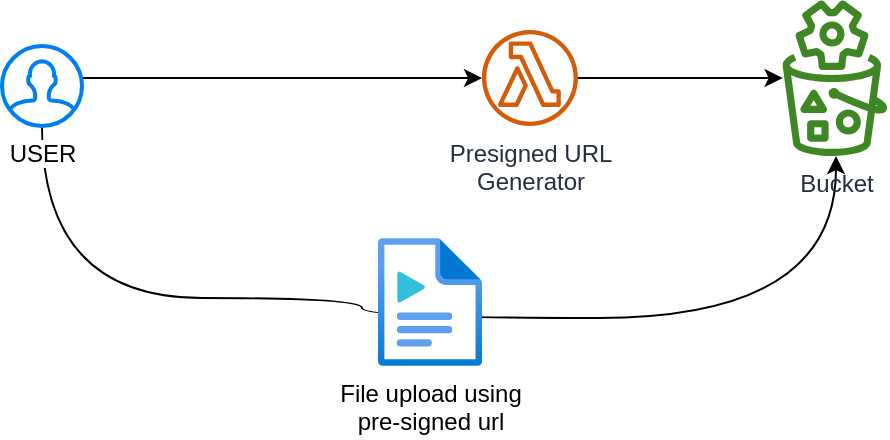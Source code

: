 <mxfile version="19.0.3" type="device"><diagram id="Ht1M8jgEwFfnCIfOTk4-" name="Page-1"><mxGraphModel dx="946" dy="672" grid="1" gridSize="10" guides="1" tooltips="1" connect="1" arrows="1" fold="1" page="1" pageScale="1" pageWidth="1169" pageHeight="827" math="0" shadow="0"><root><mxCell id="0"/><mxCell id="1" parent="0"/><mxCell id="z4A7nJK2ORH3mLpAPq2c-7" style="edgeStyle=orthogonalEdgeStyle;rounded=0;orthogonalLoop=1;jettySize=auto;html=1;elbow=vertical;curved=1;" edge="1" parent="1" source="z4A7nJK2ORH3mLpAPq2c-2" target="z4A7nJK2ORH3mLpAPq2c-3"><mxGeometry relative="1" as="geometry"><Array as="points"><mxPoint x="310" y="170"/><mxPoint x="310" y="170"/></Array></mxGeometry></mxCell><mxCell id="z4A7nJK2ORH3mLpAPq2c-8" style="edgeStyle=orthogonalEdgeStyle;rounded=0;orthogonalLoop=1;jettySize=auto;html=1;curved=1;" edge="1" parent="1" source="z4A7nJK2ORH3mLpAPq2c-2" target="z4A7nJK2ORH3mLpAPq2c-4"><mxGeometry relative="1" as="geometry"><mxPoint x="540" y="180" as="targetPoint"/><Array as="points"><mxPoint x="190" y="280"/><mxPoint x="350" y="280"/><mxPoint x="350" y="290"/><mxPoint x="587" y="290"/></Array></mxGeometry></mxCell><mxCell id="z4A7nJK2ORH3mLpAPq2c-2" value="USER" style="html=1;verticalLabelPosition=bottom;align=center;labelBackgroundColor=#ffffff;verticalAlign=top;strokeWidth=2;strokeColor=#0080F0;shadow=0;dashed=0;shape=mxgraph.ios7.icons.user;" vertex="1" parent="1"><mxGeometry x="170" y="154" width="40" height="40" as="geometry"/></mxCell><mxCell id="z4A7nJK2ORH3mLpAPq2c-6" style="edgeStyle=orthogonalEdgeStyle;curved=1;rounded=0;orthogonalLoop=1;jettySize=auto;html=1;" edge="1" parent="1" source="z4A7nJK2ORH3mLpAPq2c-3" target="z4A7nJK2ORH3mLpAPq2c-4"><mxGeometry relative="1" as="geometry"/></mxCell><mxCell id="z4A7nJK2ORH3mLpAPq2c-3" value="Presigned URL&lt;br&gt;Generator" style="sketch=0;outlineConnect=0;fontColor=#232F3E;gradientColor=none;fillColor=#D45B07;strokeColor=none;dashed=0;verticalLabelPosition=bottom;verticalAlign=top;align=center;html=1;fontSize=12;fontStyle=0;aspect=fixed;pointerEvents=1;shape=mxgraph.aws4.lambda_function;" vertex="1" parent="1"><mxGeometry x="410" y="146" width="48" height="48" as="geometry"/></mxCell><mxCell id="z4A7nJK2ORH3mLpAPq2c-4" value="Bucket" style="sketch=0;outlineConnect=0;fontColor=#232F3E;gradientColor=none;fillColor=#3F8624;strokeColor=none;dashed=0;verticalLabelPosition=bottom;verticalAlign=top;align=center;html=1;fontSize=12;fontStyle=0;aspect=fixed;pointerEvents=1;shape=mxgraph.aws4.s3_object_lambda;" vertex="1" parent="1"><mxGeometry x="560" y="131" width="53" height="78" as="geometry"/></mxCell><mxCell id="z4A7nJK2ORH3mLpAPq2c-11" value="File upload using&lt;br&gt;pre-signed url" style="aspect=fixed;html=1;points=[];align=center;image;fontSize=12;image=img/lib/azure2/general/Media_File.svg;" vertex="1" parent="1"><mxGeometry x="358" y="250" width="52" height="64" as="geometry"/></mxCell></root></mxGraphModel></diagram></mxfile>